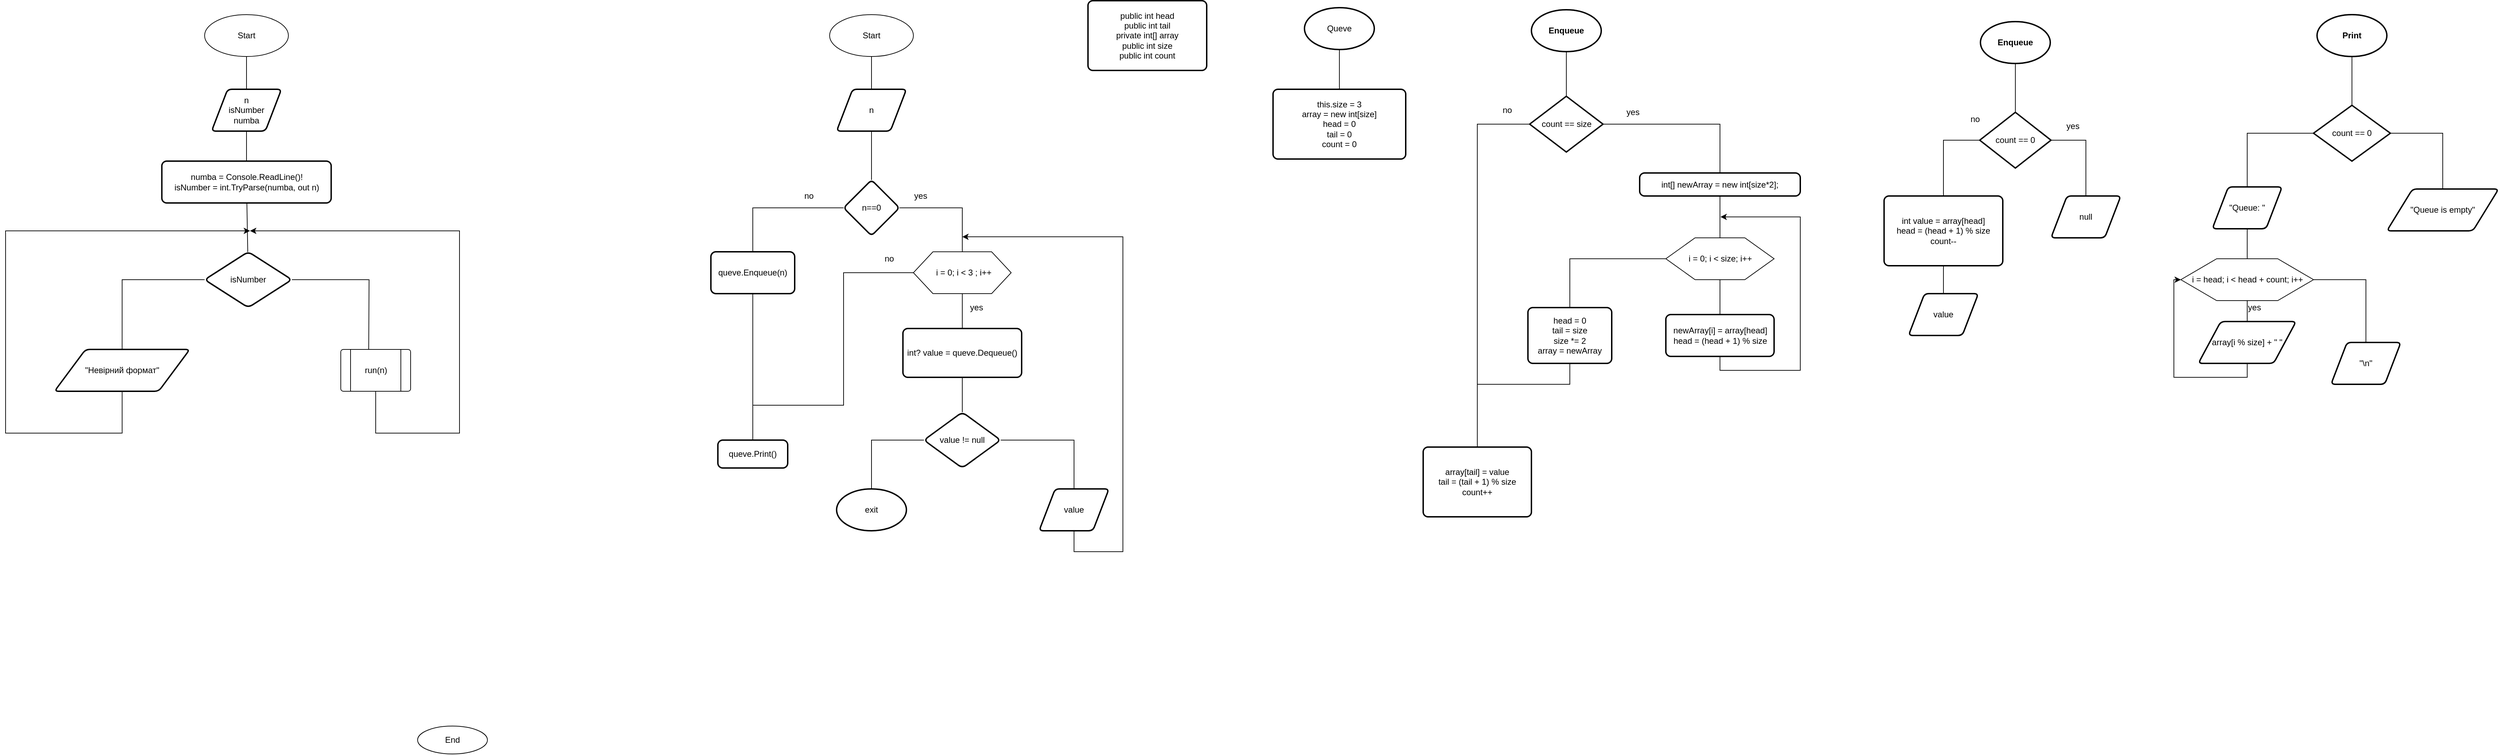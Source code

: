 <mxfile>
    <diagram id="q59HEwCILP7siNf87Keu" name="Page-1">
        <mxGraphModel dx="1291" dy="489" grid="1" gridSize="10" guides="1" tooltips="1" connect="1" arrows="1" fold="1" page="1" pageScale="1" pageWidth="827" pageHeight="1169" math="0" shadow="0">
            <root>
                <mxCell id="0"/>
                <mxCell id="1" parent="0"/>
                <mxCell id="eIFrGS1jUOaholEjG2AX-46" style="edgeStyle=orthogonalEdgeStyle;rounded=0;orthogonalLoop=1;jettySize=auto;html=1;exitX=0.5;exitY=1;exitDx=0;exitDy=0;entryX=0.5;entryY=0;entryDx=0;entryDy=0;endArrow=none;endFill=0;" parent="1" source="eIFrGS1jUOaholEjG2AX-44" target="eIFrGS1jUOaholEjG2AX-45" edge="1">
                    <mxGeometry relative="1" as="geometry"/>
                </mxCell>
                <mxCell id="eIFrGS1jUOaholEjG2AX-44" value="Start" style="ellipse;whiteSpace=wrap;html=1;" parent="1" vertex="1">
                    <mxGeometry x="-525" y="130" width="120" height="60" as="geometry"/>
                </mxCell>
                <mxCell id="3" style="edgeStyle=none;html=1;endArrow=none;endFill=0;" edge="1" parent="1" source="eIFrGS1jUOaholEjG2AX-45" target="2">
                    <mxGeometry relative="1" as="geometry"/>
                </mxCell>
                <mxCell id="eIFrGS1jUOaholEjG2AX-45" value="n&lt;br&gt;isNumber&lt;br&gt;numba" style="shape=parallelogram;html=1;strokeWidth=2;perimeter=parallelogramPerimeter;whiteSpace=wrap;rounded=1;arcSize=12;size=0.23;" parent="1" vertex="1">
                    <mxGeometry x="-515" y="237" width="100" height="60" as="geometry"/>
                </mxCell>
                <mxCell id="eIFrGS1jUOaholEjG2AX-69" style="edgeStyle=orthogonalEdgeStyle;rounded=0;orthogonalLoop=1;jettySize=auto;html=1;endArrow=classic;endFill=1;entryX=0;entryY=0.5;entryDx=0;entryDy=0;" parent="1" edge="1">
                    <mxGeometry relative="1" as="geometry">
                        <mxPoint x="-647" y="740" as="targetPoint"/>
                        <Array as="points">
                            <mxPoint x="-585" y="835"/>
                            <mxPoint x="-670" y="835"/>
                            <mxPoint x="-670" y="740"/>
                        </Array>
                    </mxGeometry>
                </mxCell>
                <mxCell id="eIFrGS1jUOaholEjG2AX-82" value="End" style="ellipse;whiteSpace=wrap;html=1;" parent="1" vertex="1">
                    <mxGeometry x="-220" y="1150" width="100" height="40" as="geometry"/>
                </mxCell>
                <mxCell id="7" value="" style="edgeStyle=none;html=1;endArrow=none;endFill=0;" edge="1" parent="1" source="2" target="6">
                    <mxGeometry relative="1" as="geometry"/>
                </mxCell>
                <mxCell id="2" value="numba = Console.ReadLine()!&lt;br&gt;isNumber = int.TryParse(numba, out n)" style="rounded=1;whiteSpace=wrap;html=1;absoluteArcSize=1;arcSize=14;strokeWidth=2;" vertex="1" parent="1">
                    <mxGeometry x="-586.25" y="340" width="242.5" height="60" as="geometry"/>
                </mxCell>
                <mxCell id="9" value="" style="edgeStyle=orthogonalEdgeStyle;html=1;endArrow=none;endFill=0;rounded=0;" edge="1" parent="1" source="6">
                    <mxGeometry relative="1" as="geometry">
                        <mxPoint x="-290" y="610" as="targetPoint"/>
                    </mxGeometry>
                </mxCell>
                <mxCell id="11" style="edgeStyle=orthogonalEdgeStyle;html=1;entryX=0.5;entryY=0;entryDx=0;entryDy=0;endArrow=none;endFill=0;rounded=0;" edge="1" parent="1" source="6" target="10">
                    <mxGeometry relative="1" as="geometry"/>
                </mxCell>
                <mxCell id="6" value="isNumber" style="rhombus;whiteSpace=wrap;html=1;rounded=1;arcSize=14;strokeWidth=2;" vertex="1" parent="1">
                    <mxGeometry x="-525" y="470" width="125" height="80" as="geometry"/>
                </mxCell>
                <mxCell id="18" style="edgeStyle=orthogonalEdgeStyle;rounded=0;html=1;endArrow=classic;endFill=1;" edge="1" parent="1" source="10">
                    <mxGeometry relative="1" as="geometry">
                        <mxPoint x="-460" y="440" as="targetPoint"/>
                        <Array as="points">
                            <mxPoint x="-643" y="730"/>
                            <mxPoint x="-810" y="730"/>
                            <mxPoint x="-810" y="440"/>
                        </Array>
                    </mxGeometry>
                </mxCell>
                <mxCell id="10" value="&quot;Невірний формат&quot;" style="shape=parallelogram;html=1;strokeWidth=2;perimeter=parallelogramPerimeter;whiteSpace=wrap;rounded=1;arcSize=12;size=0.23;" vertex="1" parent="1">
                    <mxGeometry x="-740" y="610" width="193.75" height="60" as="geometry"/>
                </mxCell>
                <mxCell id="19" style="edgeStyle=orthogonalEdgeStyle;rounded=0;html=1;endArrow=classic;endFill=1;" edge="1" parent="1" source="13">
                    <mxGeometry relative="1" as="geometry">
                        <mxPoint x="-460" y="440" as="targetPoint"/>
                        <Array as="points">
                            <mxPoint x="-280" y="730"/>
                            <mxPoint x="-160" y="730"/>
                            <mxPoint x="-160" y="440"/>
                        </Array>
                    </mxGeometry>
                </mxCell>
                <mxCell id="13" value="" style="verticalLabelPosition=bottom;verticalAlign=top;html=1;shape=process;whiteSpace=wrap;rounded=1;size=0.14;arcSize=6;" vertex="1" parent="1">
                    <mxGeometry x="-330" y="610" width="100" height="60" as="geometry"/>
                </mxCell>
                <mxCell id="15" value="run(n)" style="text;html=1;align=center;verticalAlign=middle;resizable=0;points=[];autosize=1;strokeColor=none;fillColor=none;" vertex="1" parent="1">
                    <mxGeometry x="-305" y="630" width="50" height="20" as="geometry"/>
                </mxCell>
                <mxCell id="20" style="edgeStyle=orthogonalEdgeStyle;rounded=0;orthogonalLoop=1;jettySize=auto;html=1;exitX=0.5;exitY=1;exitDx=0;exitDy=0;entryX=0.5;entryY=0;entryDx=0;entryDy=0;endArrow=none;endFill=0;" edge="1" parent="1" source="21" target="22">
                    <mxGeometry relative="1" as="geometry"/>
                </mxCell>
                <mxCell id="21" value="Start" style="ellipse;whiteSpace=wrap;html=1;" vertex="1" parent="1">
                    <mxGeometry x="370" y="130" width="120" height="60" as="geometry"/>
                </mxCell>
                <mxCell id="24" value="" style="edgeStyle=orthogonalEdgeStyle;rounded=0;html=1;endArrow=none;endFill=0;" edge="1" parent="1" source="22" target="23">
                    <mxGeometry relative="1" as="geometry"/>
                </mxCell>
                <mxCell id="22" value="n" style="shape=parallelogram;html=1;strokeWidth=2;perimeter=parallelogramPerimeter;whiteSpace=wrap;rounded=1;arcSize=12;size=0.23;" vertex="1" parent="1">
                    <mxGeometry x="380" y="237" width="100" height="60" as="geometry"/>
                </mxCell>
                <mxCell id="26" value="" style="edgeStyle=orthogonalEdgeStyle;rounded=0;html=1;endArrow=none;endFill=0;" edge="1" parent="1" source="23" target="25">
                    <mxGeometry relative="1" as="geometry"/>
                </mxCell>
                <mxCell id="28" style="edgeStyle=orthogonalEdgeStyle;rounded=0;html=1;entryX=0.5;entryY=0;entryDx=0;entryDy=0;endArrow=none;endFill=0;" edge="1" parent="1" source="23" target="27">
                    <mxGeometry relative="1" as="geometry"/>
                </mxCell>
                <mxCell id="23" value="n==0" style="rhombus;whiteSpace=wrap;html=1;strokeWidth=2;rounded=1;arcSize=12;" vertex="1" parent="1">
                    <mxGeometry x="390" y="367" width="80" height="80" as="geometry"/>
                </mxCell>
                <mxCell id="50" style="edgeStyle=orthogonalEdgeStyle;rounded=0;html=1;endArrow=none;endFill=0;" edge="1" parent="1" source="25" target="48">
                    <mxGeometry relative="1" as="geometry"/>
                </mxCell>
                <mxCell id="25" value="queve.Enqueue(n)" style="whiteSpace=wrap;html=1;strokeWidth=2;rounded=1;arcSize=12;" vertex="1" parent="1">
                    <mxGeometry x="200" y="470" width="120" height="60" as="geometry"/>
                </mxCell>
                <mxCell id="36" style="edgeStyle=orthogonalEdgeStyle;rounded=0;html=1;entryX=0.5;entryY=0;entryDx=0;entryDy=0;endArrow=none;endFill=0;" edge="1" parent="1" source="27" target="35">
                    <mxGeometry relative="1" as="geometry"/>
                </mxCell>
                <mxCell id="49" style="edgeStyle=orthogonalEdgeStyle;rounded=0;html=1;entryX=0.5;entryY=0;entryDx=0;entryDy=0;endArrow=none;endFill=0;" edge="1" parent="1" source="27" target="48">
                    <mxGeometry relative="1" as="geometry">
                        <Array as="points">
                            <mxPoint x="390" y="500"/>
                            <mxPoint x="390" y="690"/>
                        </Array>
                    </mxGeometry>
                </mxCell>
                <mxCell id="27" value="" style="verticalLabelPosition=bottom;verticalAlign=top;html=1;shape=hexagon;perimeter=hexagonPerimeter2;arcSize=6;size=0.2;" vertex="1" parent="1">
                    <mxGeometry x="490" y="470" width="140" height="60" as="geometry"/>
                </mxCell>
                <mxCell id="29" value="&amp;nbsp;i = 0; i &amp;lt; 3 ; i++" style="text;html=1;align=center;verticalAlign=middle;resizable=0;points=[];autosize=1;strokeColor=none;fillColor=none;" vertex="1" parent="1">
                    <mxGeometry x="510" y="490" width="100" height="20" as="geometry"/>
                </mxCell>
                <mxCell id="38" value="" style="edgeStyle=orthogonalEdgeStyle;rounded=0;html=1;endArrow=none;endFill=0;" edge="1" parent="1" source="35" target="37">
                    <mxGeometry relative="1" as="geometry"/>
                </mxCell>
                <mxCell id="35" value="int? value = queve.Dequeue()" style="rounded=1;whiteSpace=wrap;html=1;absoluteArcSize=1;arcSize=14;strokeWidth=2;" vertex="1" parent="1">
                    <mxGeometry x="475" y="580" width="170" height="70" as="geometry"/>
                </mxCell>
                <mxCell id="40" value="" style="edgeStyle=orthogonalEdgeStyle;rounded=0;html=1;endArrow=none;endFill=0;entryX=0.5;entryY=0;entryDx=0;entryDy=0;" edge="1" parent="1" source="37" target="41">
                    <mxGeometry relative="1" as="geometry">
                        <mxPoint x="720.053" y="810" as="targetPoint"/>
                    </mxGeometry>
                </mxCell>
                <mxCell id="43" style="edgeStyle=orthogonalEdgeStyle;rounded=0;html=1;endArrow=none;endFill=0;" edge="1" parent="1" source="37" target="42">
                    <mxGeometry relative="1" as="geometry"/>
                </mxCell>
                <mxCell id="37" value="value != null" style="rhombus;whiteSpace=wrap;html=1;rounded=1;arcSize=14;strokeWidth=2;" vertex="1" parent="1">
                    <mxGeometry x="505" y="700" width="110" height="80" as="geometry"/>
                </mxCell>
                <mxCell id="45" style="edgeStyle=orthogonalEdgeStyle;rounded=0;html=1;endArrow=classic;endFill=1;" edge="1" parent="1" source="41">
                    <mxGeometry relative="1" as="geometry">
                        <mxPoint x="560" y="448.538" as="targetPoint"/>
                        <Array as="points">
                            <mxPoint x="720" y="900"/>
                            <mxPoint x="790" y="900"/>
                            <mxPoint x="790" y="448"/>
                        </Array>
                    </mxGeometry>
                </mxCell>
                <mxCell id="41" value="value" style="shape=parallelogram;html=1;strokeWidth=2;perimeter=parallelogramPerimeter;whiteSpace=wrap;rounded=1;arcSize=12;size=0.23;" vertex="1" parent="1">
                    <mxGeometry x="670" y="810" width="100" height="60" as="geometry"/>
                </mxCell>
                <mxCell id="42" value="exit" style="strokeWidth=2;html=1;shape=mxgraph.flowchart.start_1;whiteSpace=wrap;" vertex="1" parent="1">
                    <mxGeometry x="380" y="810" width="100" height="60" as="geometry"/>
                </mxCell>
                <mxCell id="46" value="yes" style="text;html=1;align=center;verticalAlign=middle;resizable=0;points=[];autosize=1;strokeColor=none;fillColor=none;" vertex="1" parent="1">
                    <mxGeometry x="565" y="540" width="30" height="20" as="geometry"/>
                </mxCell>
                <mxCell id="47" value="no" style="text;html=1;align=center;verticalAlign=middle;resizable=0;points=[];autosize=1;strokeColor=none;fillColor=none;" vertex="1" parent="1">
                    <mxGeometry x="440" y="470" width="30" height="20" as="geometry"/>
                </mxCell>
                <mxCell id="48" value="queve.Print()" style="rounded=1;whiteSpace=wrap;html=1;absoluteArcSize=1;arcSize=14;strokeWidth=2;" vertex="1" parent="1">
                    <mxGeometry x="210" y="740" width="100" height="40" as="geometry"/>
                </mxCell>
                <mxCell id="52" value="&lt;div&gt;public int head&lt;/div&gt;&lt;div&gt;&lt;span&gt;public int tail&lt;/span&gt;&lt;/div&gt;&lt;div&gt;&lt;span&gt;private int[] array&lt;/span&gt;&lt;/div&gt;&lt;div&gt;&lt;span&gt;public int size&lt;/span&gt;&lt;/div&gt;&lt;div&gt;&lt;span&gt;public int count&lt;/span&gt;&lt;/div&gt;" style="rounded=1;whiteSpace=wrap;html=1;absoluteArcSize=1;arcSize=14;strokeWidth=2;" vertex="1" parent="1">
                    <mxGeometry x="740" y="110" width="170" height="100" as="geometry"/>
                </mxCell>
                <mxCell id="57" style="edgeStyle=orthogonalEdgeStyle;rounded=0;html=1;endArrow=none;endFill=0;" edge="1" parent="1" source="54" target="56">
                    <mxGeometry relative="1" as="geometry"/>
                </mxCell>
                <mxCell id="54" value="Queve" style="strokeWidth=2;html=1;shape=mxgraph.flowchart.start_1;whiteSpace=wrap;" vertex="1" parent="1">
                    <mxGeometry x="1050" y="120" width="100" height="60" as="geometry"/>
                </mxCell>
                <mxCell id="56" value="&lt;div&gt;this.size = 3&lt;/div&gt;&lt;div&gt;array = new int[size]&lt;/div&gt;&lt;div&gt;head = 0&lt;/div&gt;&lt;div&gt;tail = 0&lt;/div&gt;&lt;div&gt;count = 0&lt;/div&gt;" style="rounded=1;whiteSpace=wrap;html=1;absoluteArcSize=1;arcSize=14;strokeWidth=2;" vertex="1" parent="1">
                    <mxGeometry x="1005" y="237" width="190" height="100" as="geometry"/>
                </mxCell>
                <mxCell id="62" value="" style="edgeStyle=orthogonalEdgeStyle;rounded=0;html=1;endArrow=none;endFill=0;" edge="1" parent="1" source="59" target="61">
                    <mxGeometry relative="1" as="geometry"/>
                </mxCell>
                <mxCell id="59" value="&lt;b&gt;Enqueue&lt;/b&gt;" style="strokeWidth=2;html=1;shape=mxgraph.flowchart.start_1;whiteSpace=wrap;" vertex="1" parent="1">
                    <mxGeometry x="1375" y="123" width="100" height="60" as="geometry"/>
                </mxCell>
                <mxCell id="65" style="edgeStyle=orthogonalEdgeStyle;rounded=0;html=1;endArrow=none;endFill=0;" edge="1" parent="1" source="61" target="63">
                    <mxGeometry relative="1" as="geometry"/>
                </mxCell>
                <mxCell id="79" style="edgeStyle=orthogonalEdgeStyle;rounded=0;html=1;entryX=0.5;entryY=0;entryDx=0;entryDy=0;endArrow=none;endFill=0;" edge="1" parent="1" source="61" target="76">
                    <mxGeometry relative="1" as="geometry">
                        <Array as="points">
                            <mxPoint x="1298" y="287"/>
                        </Array>
                    </mxGeometry>
                </mxCell>
                <mxCell id="61" value="count == size" style="rhombus;whiteSpace=wrap;html=1;strokeWidth=2;" vertex="1" parent="1">
                    <mxGeometry x="1372.5" y="247" width="105" height="80" as="geometry"/>
                </mxCell>
                <mxCell id="67" style="edgeStyle=orthogonalEdgeStyle;rounded=0;html=1;entryX=0.5;entryY=0;entryDx=0;entryDy=0;endArrow=none;endFill=0;" edge="1" parent="1" source="63" target="66">
                    <mxGeometry relative="1" as="geometry"/>
                </mxCell>
                <mxCell id="63" value="int[] newArray = new int[size*2];" style="rounded=1;whiteSpace=wrap;html=1;absoluteArcSize=1;arcSize=14;strokeWidth=2;" vertex="1" parent="1">
                    <mxGeometry x="1530" y="357" width="230" height="33" as="geometry"/>
                </mxCell>
                <mxCell id="70" style="edgeStyle=orthogonalEdgeStyle;rounded=0;html=1;entryX=0.5;entryY=0;entryDx=0;entryDy=0;endArrow=none;endFill=0;" edge="1" parent="1" source="66" target="69">
                    <mxGeometry relative="1" as="geometry"/>
                </mxCell>
                <mxCell id="75" style="edgeStyle=orthogonalEdgeStyle;rounded=0;html=1;endArrow=none;endFill=0;" edge="1" parent="1" source="66" target="72">
                    <mxGeometry relative="1" as="geometry"/>
                </mxCell>
                <mxCell id="66" value="" style="verticalLabelPosition=bottom;verticalAlign=top;html=1;shape=hexagon;perimeter=hexagonPerimeter2;arcSize=6;size=0.27;" vertex="1" parent="1">
                    <mxGeometry x="1567.5" y="450" width="155" height="60" as="geometry"/>
                </mxCell>
                <mxCell id="68" value="i = 0; i &amp;lt; size; i++" style="text;html=1;align=center;verticalAlign=middle;resizable=0;points=[];autosize=1;strokeColor=none;fillColor=none;" vertex="1" parent="1">
                    <mxGeometry x="1590" y="470" width="110" height="20" as="geometry"/>
                </mxCell>
                <mxCell id="71" style="edgeStyle=orthogonalEdgeStyle;rounded=0;html=1;endArrow=classic;endFill=1;" edge="1" parent="1" source="69">
                    <mxGeometry relative="1" as="geometry">
                        <mxPoint x="1645.771" y="420" as="targetPoint"/>
                        <Array as="points">
                            <mxPoint x="1645" y="640"/>
                            <mxPoint x="1760" y="640"/>
                            <mxPoint x="1760" y="420"/>
                        </Array>
                    </mxGeometry>
                </mxCell>
                <mxCell id="69" value="&lt;div&gt;newArray[i] = array[head]&lt;/div&gt;&lt;div&gt;head = (head + 1) % size&lt;/div&gt;" style="rounded=1;whiteSpace=wrap;html=1;absoluteArcSize=1;arcSize=14;strokeWidth=2;" vertex="1" parent="1">
                    <mxGeometry x="1567.5" y="560" width="155" height="60" as="geometry"/>
                </mxCell>
                <mxCell id="80" style="edgeStyle=orthogonalEdgeStyle;rounded=0;html=1;entryX=0.5;entryY=0;entryDx=0;entryDy=0;endArrow=none;endFill=0;" edge="1" parent="1" source="72" target="76">
                    <mxGeometry relative="1" as="geometry">
                        <Array as="points">
                            <mxPoint x="1430" y="660"/>
                            <mxPoint x="1298" y="660"/>
                        </Array>
                    </mxGeometry>
                </mxCell>
                <mxCell id="72" value="&lt;div&gt;head = 0&lt;/div&gt;&lt;div&gt;tail = size&lt;/div&gt;&lt;div&gt;size *= 2&lt;/div&gt;&lt;div&gt;array = newArray&lt;/div&gt;" style="rounded=1;whiteSpace=wrap;html=1;absoluteArcSize=1;arcSize=14;strokeWidth=2;" vertex="1" parent="1">
                    <mxGeometry x="1370" y="550" width="120" height="80" as="geometry"/>
                </mxCell>
                <mxCell id="76" value="&lt;div&gt;array[tail] = value&lt;/div&gt;&lt;div&gt;tail = (tail + 1) % size&lt;/div&gt;&lt;div&gt;count++&lt;/div&gt;" style="rounded=1;whiteSpace=wrap;html=1;absoluteArcSize=1;arcSize=14;strokeWidth=2;" vertex="1" parent="1">
                    <mxGeometry x="1220" y="750" width="155" height="100" as="geometry"/>
                </mxCell>
                <mxCell id="77" value="yes" style="text;html=1;align=center;verticalAlign=middle;resizable=0;points=[];autosize=1;strokeColor=none;fillColor=none;" vertex="1" parent="1">
                    <mxGeometry x="1505" y="260" width="30" height="20" as="geometry"/>
                </mxCell>
                <mxCell id="78" value="no" style="text;html=1;align=center;verticalAlign=middle;resizable=0;points=[];autosize=1;strokeColor=none;fillColor=none;" vertex="1" parent="1">
                    <mxGeometry x="1325" y="257" width="30" height="20" as="geometry"/>
                </mxCell>
                <mxCell id="83" value="" style="edgeStyle=orthogonalEdgeStyle;rounded=0;html=1;endArrow=none;endFill=0;" edge="1" parent="1" source="81" target="82">
                    <mxGeometry relative="1" as="geometry"/>
                </mxCell>
                <mxCell id="81" value="&lt;b&gt;Enqueue&lt;/b&gt;" style="strokeWidth=2;html=1;shape=mxgraph.flowchart.start_1;whiteSpace=wrap;" vertex="1" parent="1">
                    <mxGeometry x="2018" y="140" width="100" height="60" as="geometry"/>
                </mxCell>
                <mxCell id="86" style="edgeStyle=orthogonalEdgeStyle;rounded=0;html=1;endArrow=none;endFill=0;" edge="1" parent="1" source="82" target="85">
                    <mxGeometry relative="1" as="geometry">
                        <Array as="points">
                            <mxPoint x="2169" y="310"/>
                        </Array>
                    </mxGeometry>
                </mxCell>
                <mxCell id="88" style="edgeStyle=orthogonalEdgeStyle;rounded=0;html=1;entryX=0.5;entryY=0;entryDx=0;entryDy=0;endArrow=none;endFill=0;" edge="1" parent="1" source="82" target="87">
                    <mxGeometry relative="1" as="geometry">
                        <Array as="points">
                            <mxPoint x="1965" y="310"/>
                        </Array>
                    </mxGeometry>
                </mxCell>
                <mxCell id="82" value="count == 0" style="rhombus;whiteSpace=wrap;html=1;strokeWidth=2;" vertex="1" parent="1">
                    <mxGeometry x="2017" y="270" width="102" height="80" as="geometry"/>
                </mxCell>
                <mxCell id="85" value="null" style="shape=parallelogram;html=1;strokeWidth=2;perimeter=parallelogramPerimeter;whiteSpace=wrap;rounded=1;arcSize=12;size=0.23;" vertex="1" parent="1">
                    <mxGeometry x="2119" y="390" width="100" height="60" as="geometry"/>
                </mxCell>
                <mxCell id="94" style="edgeStyle=orthogonalEdgeStyle;rounded=0;html=1;endArrow=none;endFill=0;" edge="1" parent="1" source="87" target="93">
                    <mxGeometry relative="1" as="geometry"/>
                </mxCell>
                <mxCell id="87" value="&lt;div&gt;int value = array[head]&lt;/div&gt;&lt;div&gt;head = (head + 1) % size&lt;/div&gt;&lt;div&gt;count--&lt;/div&gt;" style="rounded=1;whiteSpace=wrap;html=1;absoluteArcSize=1;arcSize=14;strokeWidth=2;" vertex="1" parent="1">
                    <mxGeometry x="1880" y="390" width="170" height="100" as="geometry"/>
                </mxCell>
                <mxCell id="89" value="yes" style="text;html=1;align=center;verticalAlign=middle;resizable=0;points=[];autosize=1;strokeColor=none;fillColor=none;" vertex="1" parent="1">
                    <mxGeometry x="2135" y="280" width="30" height="20" as="geometry"/>
                </mxCell>
                <mxCell id="90" value="no" style="text;html=1;align=center;verticalAlign=middle;resizable=0;points=[];autosize=1;strokeColor=none;fillColor=none;" vertex="1" parent="1">
                    <mxGeometry x="1995" y="270" width="30" height="20" as="geometry"/>
                </mxCell>
                <mxCell id="91" value="yes" style="text;html=1;align=center;verticalAlign=middle;resizable=0;points=[];autosize=1;strokeColor=none;fillColor=none;" vertex="1" parent="1">
                    <mxGeometry x="485" y="380" width="30" height="20" as="geometry"/>
                </mxCell>
                <mxCell id="92" value="no" style="text;html=1;align=center;verticalAlign=middle;resizable=0;points=[];autosize=1;strokeColor=none;fillColor=none;" vertex="1" parent="1">
                    <mxGeometry x="325" y="380" width="30" height="20" as="geometry"/>
                </mxCell>
                <mxCell id="93" value="value" style="shape=parallelogram;html=1;strokeWidth=2;perimeter=parallelogramPerimeter;whiteSpace=wrap;rounded=1;arcSize=12;size=0.23;" vertex="1" parent="1">
                    <mxGeometry x="1915" y="530" width="100" height="60" as="geometry"/>
                </mxCell>
                <mxCell id="97" value="" style="edgeStyle=orthogonalEdgeStyle;rounded=0;html=1;endArrow=none;endFill=0;" edge="1" parent="1" source="95" target="96">
                    <mxGeometry relative="1" as="geometry"/>
                </mxCell>
                <mxCell id="95" value="&lt;b&gt;Print&lt;/b&gt;" style="strokeWidth=2;html=1;shape=mxgraph.flowchart.start_1;whiteSpace=wrap;" vertex="1" parent="1">
                    <mxGeometry x="2500" y="130" width="100" height="60" as="geometry"/>
                </mxCell>
                <mxCell id="101" style="edgeStyle=orthogonalEdgeStyle;rounded=0;html=1;endArrow=none;endFill=0;" edge="1" parent="1" source="96" target="98">
                    <mxGeometry relative="1" as="geometry">
                        <Array as="points">
                            <mxPoint x="2680" y="300"/>
                        </Array>
                    </mxGeometry>
                </mxCell>
                <mxCell id="102" style="edgeStyle=orthogonalEdgeStyle;rounded=0;html=1;endArrow=none;endFill=0;" edge="1" parent="1" source="96" target="99">
                    <mxGeometry relative="1" as="geometry"/>
                </mxCell>
                <mxCell id="96" value="count == 0" style="rhombus;whiteSpace=wrap;html=1;strokeWidth=2;" vertex="1" parent="1">
                    <mxGeometry x="2495" y="260" width="110" height="80" as="geometry"/>
                </mxCell>
                <mxCell id="98" value="&quot;Queue is empty&quot;" style="shape=parallelogram;html=1;strokeWidth=2;perimeter=parallelogramPerimeter;whiteSpace=wrap;rounded=1;arcSize=12;size=0.23;" vertex="1" parent="1">
                    <mxGeometry x="2600" y="380" width="160" height="60" as="geometry"/>
                </mxCell>
                <mxCell id="104" style="edgeStyle=orthogonalEdgeStyle;rounded=0;html=1;endArrow=none;endFill=0;" edge="1" parent="1" source="99" target="103">
                    <mxGeometry relative="1" as="geometry"/>
                </mxCell>
                <mxCell id="99" value="&quot;Queue: &quot;" style="shape=parallelogram;html=1;strokeWidth=2;perimeter=parallelogramPerimeter;whiteSpace=wrap;rounded=1;arcSize=12;size=0.23;" vertex="1" parent="1">
                    <mxGeometry x="2350" y="377" width="100" height="60" as="geometry"/>
                </mxCell>
                <mxCell id="107" style="edgeStyle=orthogonalEdgeStyle;rounded=0;html=1;entryX=0;entryY=0.5;entryDx=0;entryDy=0;endArrow=classic;endFill=1;" edge="1" parent="1" source="100" target="103">
                    <mxGeometry relative="1" as="geometry">
                        <Array as="points">
                            <mxPoint x="2400" y="650"/>
                            <mxPoint x="2295" y="650"/>
                            <mxPoint x="2295" y="510"/>
                        </Array>
                    </mxGeometry>
                </mxCell>
                <mxCell id="100" value="array[i % size] + &quot; &quot;" style="shape=parallelogram;html=1;strokeWidth=2;perimeter=parallelogramPerimeter;whiteSpace=wrap;rounded=1;arcSize=12;size=0.23;" vertex="1" parent="1">
                    <mxGeometry x="2330" y="570" width="140" height="60" as="geometry"/>
                </mxCell>
                <mxCell id="106" style="edgeStyle=orthogonalEdgeStyle;rounded=0;html=1;endArrow=none;endFill=0;" edge="1" parent="1" source="103" target="100">
                    <mxGeometry relative="1" as="geometry"/>
                </mxCell>
                <mxCell id="112" style="edgeStyle=orthogonalEdgeStyle;rounded=0;html=1;endArrow=none;endFill=0;" edge="1" parent="1" source="103" target="111">
                    <mxGeometry relative="1" as="geometry"/>
                </mxCell>
                <mxCell id="103" value="" style="verticalLabelPosition=bottom;verticalAlign=top;html=1;shape=hexagon;perimeter=hexagonPerimeter2;arcSize=6;size=0.27;" vertex="1" parent="1">
                    <mxGeometry x="2305" y="480" width="190" height="60" as="geometry"/>
                </mxCell>
                <mxCell id="105" value="i = head; i &amp;lt; head + count; i++" style="text;html=1;align=center;verticalAlign=middle;resizable=0;points=[];autosize=1;strokeColor=none;fillColor=none;" vertex="1" parent="1">
                    <mxGeometry x="2315" y="500" width="170" height="20" as="geometry"/>
                </mxCell>
                <mxCell id="108" value="yes" style="text;html=1;align=center;verticalAlign=middle;resizable=0;points=[];autosize=1;strokeColor=none;fillColor=none;" vertex="1" parent="1">
                    <mxGeometry x="2395" y="540" width="30" height="20" as="geometry"/>
                </mxCell>
                <mxCell id="111" value="&quot;\n&quot;" style="shape=parallelogram;html=1;strokeWidth=2;perimeter=parallelogramPerimeter;whiteSpace=wrap;rounded=1;arcSize=12;size=0.23;" vertex="1" parent="1">
                    <mxGeometry x="2520" y="600" width="100" height="60" as="geometry"/>
                </mxCell>
            </root>
        </mxGraphModel>
    </diagram>
</mxfile>